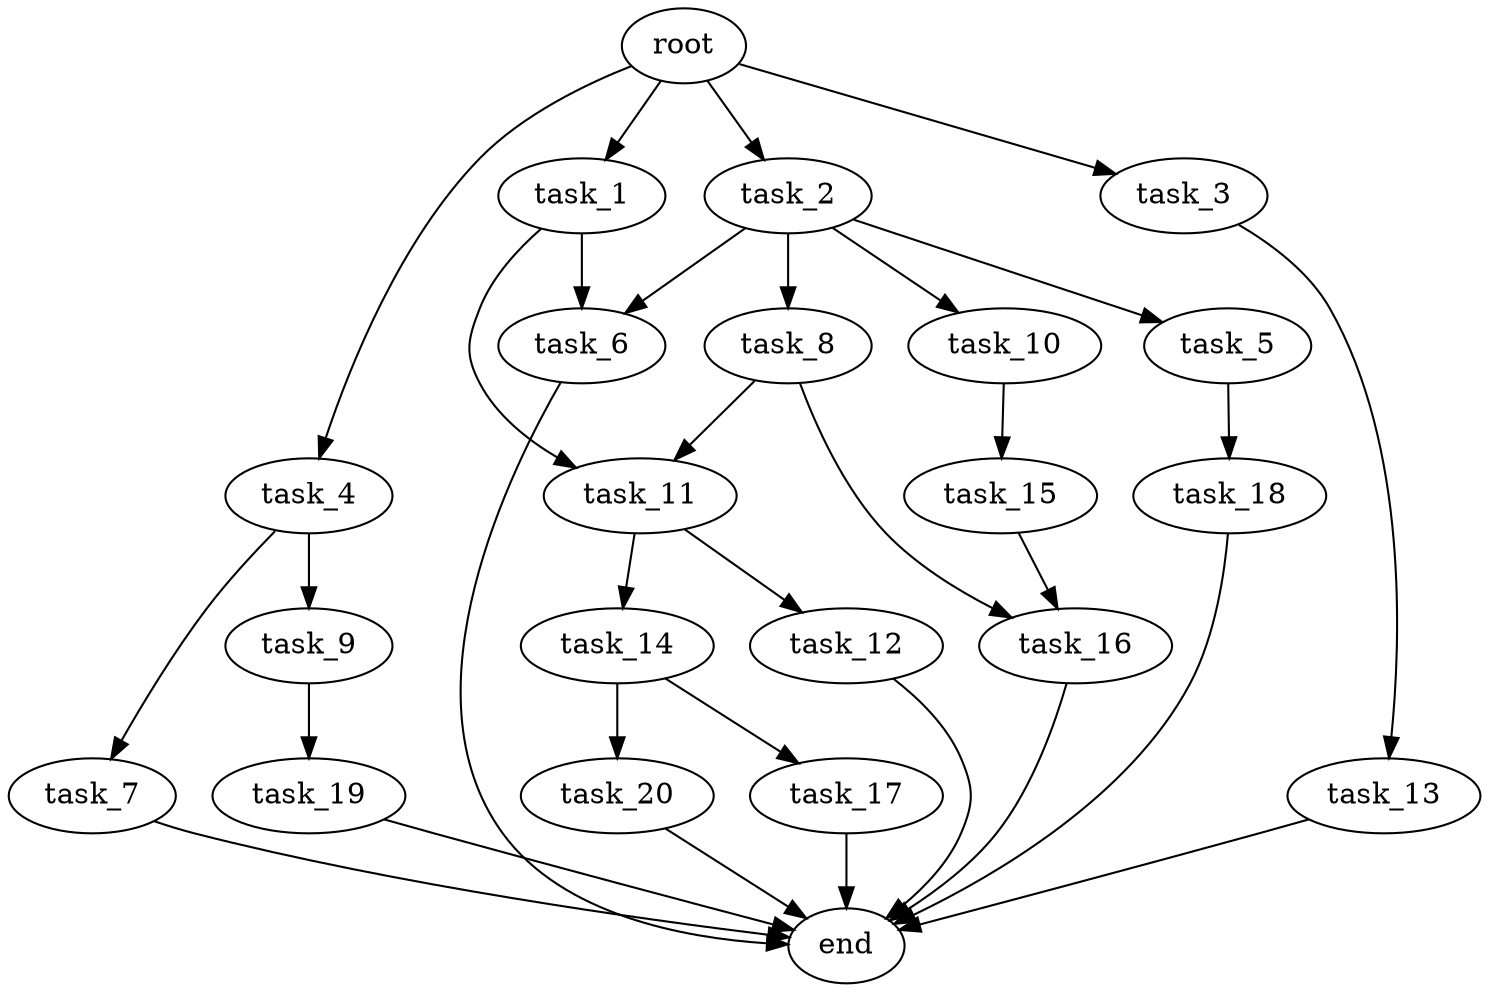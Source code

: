digraph G {
  root [size="0.000000e+00"];
  task_1 [size="1.274356e+09"];
  task_2 [size="7.288581e+09"];
  task_3 [size="9.487932e+09"];
  task_4 [size="9.487033e+09"];
  task_5 [size="3.916623e+09"];
  task_6 [size="9.942837e+09"];
  task_7 [size="9.651874e+09"];
  task_8 [size="3.247950e+08"];
  task_9 [size="6.024284e+09"];
  task_10 [size="9.210461e+09"];
  task_11 [size="9.675349e+09"];
  task_12 [size="2.209732e+09"];
  task_13 [size="5.655937e+09"];
  task_14 [size="9.366941e+09"];
  task_15 [size="1.407293e+09"];
  task_16 [size="7.453688e+09"];
  task_17 [size="2.380721e+09"];
  task_18 [size="9.823814e+09"];
  task_19 [size="1.679706e+09"];
  task_20 [size="8.853317e+09"];
  end [size="0.000000e+00"];

  root -> task_1 [size="1.000000e-12"];
  root -> task_2 [size="1.000000e-12"];
  root -> task_3 [size="1.000000e-12"];
  root -> task_4 [size="1.000000e-12"];
  task_1 -> task_6 [size="4.971419e+08"];
  task_1 -> task_11 [size="4.837675e+08"];
  task_2 -> task_5 [size="3.916623e+08"];
  task_2 -> task_6 [size="4.971419e+08"];
  task_2 -> task_8 [size="3.247950e+07"];
  task_2 -> task_10 [size="9.210461e+08"];
  task_3 -> task_13 [size="5.655937e+08"];
  task_4 -> task_7 [size="9.651874e+08"];
  task_4 -> task_9 [size="6.024284e+08"];
  task_5 -> task_18 [size="9.823814e+08"];
  task_6 -> end [size="1.000000e-12"];
  task_7 -> end [size="1.000000e-12"];
  task_8 -> task_11 [size="4.837675e+08"];
  task_8 -> task_16 [size="3.726844e+08"];
  task_9 -> task_19 [size="1.679706e+08"];
  task_10 -> task_15 [size="1.407293e+08"];
  task_11 -> task_12 [size="2.209732e+08"];
  task_11 -> task_14 [size="9.366941e+08"];
  task_12 -> end [size="1.000000e-12"];
  task_13 -> end [size="1.000000e-12"];
  task_14 -> task_17 [size="2.380721e+08"];
  task_14 -> task_20 [size="8.853317e+08"];
  task_15 -> task_16 [size="3.726844e+08"];
  task_16 -> end [size="1.000000e-12"];
  task_17 -> end [size="1.000000e-12"];
  task_18 -> end [size="1.000000e-12"];
  task_19 -> end [size="1.000000e-12"];
  task_20 -> end [size="1.000000e-12"];
}
